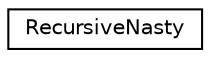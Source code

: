 digraph "Graphical Class Hierarchy"
{
  edge [fontname="Helvetica",fontsize="10",labelfontname="Helvetica",labelfontsize="10"];
  node [fontname="Helvetica",fontsize="10",shape=record];
  rankdir="LR";
  Node1 [label="RecursiveNasty",height=0.2,width=0.4,color="black", fillcolor="white", style="filled",URL="$class_recursive_nasty.html"];
}
